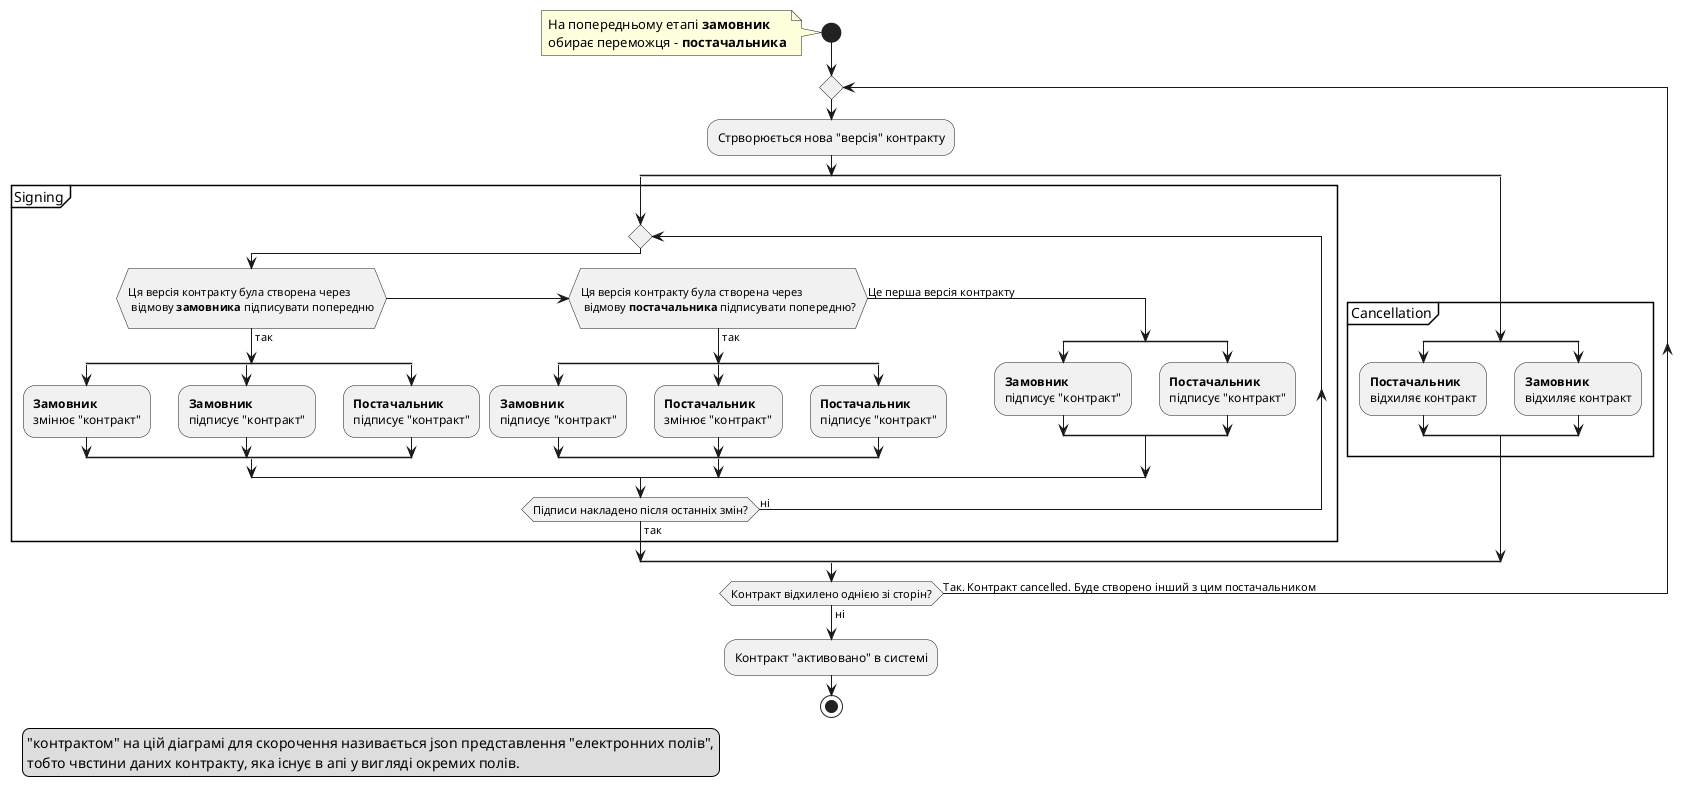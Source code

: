 @startuml
start

note
На попередньому етапі **замовник**
обирає переможця - **постачальника**
endnote

repeat

:Стрворюється нова "версія" контракту;



split
    partition Signing {
        repeat

            if (\nЦя версія контракту була створена через\n відмову **замовника** підписувати попередню\n) then (так)
                split
                    :**Замовник** \nзмінює "контракт";
                split again
                    :**Замовник** \nпідписує "контракт";
                split again
                    :**Постачальник** \nпідписує "контракт";
                end split
            elseif (\nЦя версія контракту була створена через\n відмову **постачальника** підписувати попередню?\n) then (так)
                split
                    :**Замовник** \nпідписує "контракт";
                split again
                    :**Постачальник** \nзмінює "контракт";
                split again
                    :**Постачальник** \nпідписує "контракт";
                end split
            else (Це перша версія контракту)
                 split
                    :**Замовник** \nпідписує "контракт";
                split again
                    :**Постачальник** \nпідписує "контракт";
                end split
            endif

        repeat while (Підписи накладено після останніх змін?) is (ні) not (так);
    }
split again
    partition Cancellation {
        split
        :**Постачальник** \nвідхиляє контракт;
        split again
        :**Замовник** \nвідхиляє контракт;
        end split
    }
end split




repeat while (Контракт відхилено однією зі сторін?) is (Так. Контракт cancelled. Буде створено інший з цим постачальником) not (ні);


:Контракт "активовано" в системі;
stop



legend left
  "контрактом" на цій діаграмі для скорочення називається json представлення "електронних полів",
  тобто чвстини даних контракту, яка існує в апі у вигляді окремих полів.
endlegend






@enduml